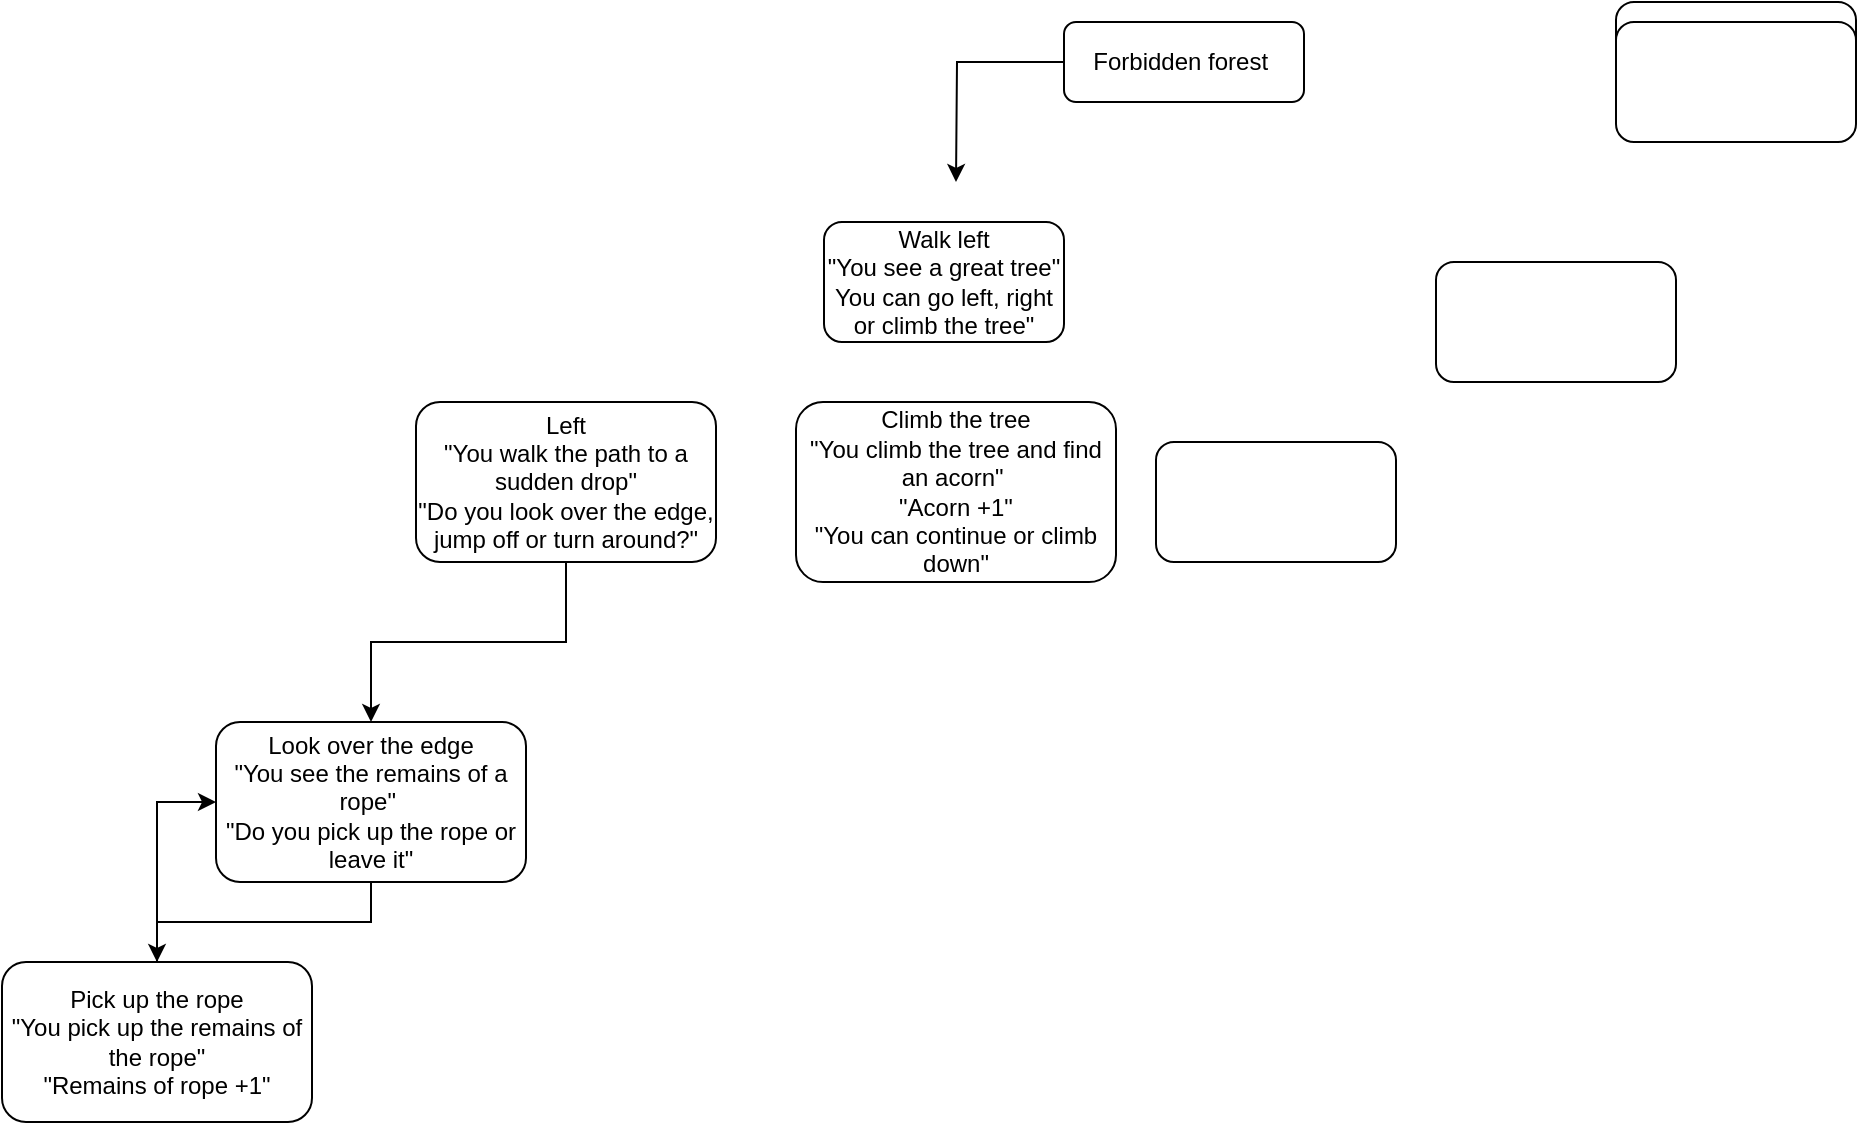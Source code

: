 <mxfile version="20.6.0" type="github">
  <diagram id="C5RBs43oDa-KdzZeNtuy" name="Page-1">
    <mxGraphModel dx="1613" dy="489" grid="1" gridSize="10" guides="1" tooltips="1" connect="1" arrows="1" fold="1" page="1" pageScale="1" pageWidth="827" pageHeight="1169" math="0" shadow="0">
      <root>
        <mxCell id="WIyWlLk6GJQsqaUBKTNV-0" />
        <mxCell id="WIyWlLk6GJQsqaUBKTNV-1" parent="WIyWlLk6GJQsqaUBKTNV-0" />
        <mxCell id="ti8c8m-xJgNzPXHYwZrE-12" style="edgeStyle=orthogonalEdgeStyle;rounded=0;orthogonalLoop=1;jettySize=auto;html=1;" edge="1" parent="WIyWlLk6GJQsqaUBKTNV-1" source="WIyWlLk6GJQsqaUBKTNV-3">
          <mxGeometry relative="1" as="geometry">
            <mxPoint x="300" y="110" as="targetPoint" />
          </mxGeometry>
        </mxCell>
        <mxCell id="WIyWlLk6GJQsqaUBKTNV-3" value="Forbidden forest&amp;nbsp;" style="rounded=1;whiteSpace=wrap;html=1;fontSize=12;glass=0;strokeWidth=1;shadow=0;" parent="WIyWlLk6GJQsqaUBKTNV-1" vertex="1">
          <mxGeometry x="354" y="30" width="120" height="40" as="geometry" />
        </mxCell>
        <mxCell id="ti8c8m-xJgNzPXHYwZrE-0" value="Walk left&lt;br&gt;&quot;You see a great tree&quot;&lt;br&gt;You can go left, right or climb the tree&quot;" style="rounded=1;whiteSpace=wrap;html=1;" vertex="1" parent="WIyWlLk6GJQsqaUBKTNV-1">
          <mxGeometry x="234" y="130" width="120" height="60" as="geometry" />
        </mxCell>
        <mxCell id="ti8c8m-xJgNzPXHYwZrE-1" value="" style="rounded=1;whiteSpace=wrap;html=1;" vertex="1" parent="WIyWlLk6GJQsqaUBKTNV-1">
          <mxGeometry x="540" y="150" width="120" height="60" as="geometry" />
        </mxCell>
        <mxCell id="ti8c8m-xJgNzPXHYwZrE-14" style="edgeStyle=orthogonalEdgeStyle;rounded=0;orthogonalLoop=1;jettySize=auto;html=1;" edge="1" parent="WIyWlLk6GJQsqaUBKTNV-1" source="ti8c8m-xJgNzPXHYwZrE-2" target="ti8c8m-xJgNzPXHYwZrE-13">
          <mxGeometry relative="1" as="geometry" />
        </mxCell>
        <mxCell id="ti8c8m-xJgNzPXHYwZrE-2" value="Left&lt;br&gt;&quot;You walk the path to a sudden drop&quot;&lt;br&gt;&quot;Do you look over the edge, jump off or turn around?&quot;" style="rounded=1;whiteSpace=wrap;html=1;" vertex="1" parent="WIyWlLk6GJQsqaUBKTNV-1">
          <mxGeometry x="30" y="220" width="150" height="80" as="geometry" />
        </mxCell>
        <mxCell id="ti8c8m-xJgNzPXHYwZrE-3" value="Climb the tree&lt;br&gt;&quot;You climb the tree and find an acorn&quot;&amp;nbsp;&lt;br&gt;&quot;Acorn +1&quot;&lt;br&gt;&quot;You can continue or climb down&quot;" style="rounded=1;whiteSpace=wrap;html=1;" vertex="1" parent="WIyWlLk6GJQsqaUBKTNV-1">
          <mxGeometry x="220" y="220" width="160" height="90" as="geometry" />
        </mxCell>
        <mxCell id="ti8c8m-xJgNzPXHYwZrE-4" value="" style="rounded=1;whiteSpace=wrap;html=1;" vertex="1" parent="WIyWlLk6GJQsqaUBKTNV-1">
          <mxGeometry x="400" y="240" width="120" height="60" as="geometry" />
        </mxCell>
        <mxCell id="ti8c8m-xJgNzPXHYwZrE-8" value="" style="rounded=1;whiteSpace=wrap;html=1;" vertex="1" parent="WIyWlLk6GJQsqaUBKTNV-1">
          <mxGeometry x="630" y="20" width="120" height="60" as="geometry" />
        </mxCell>
        <mxCell id="ti8c8m-xJgNzPXHYwZrE-9" value="" style="rounded=1;whiteSpace=wrap;html=1;" vertex="1" parent="WIyWlLk6GJQsqaUBKTNV-1">
          <mxGeometry x="630" y="30" width="120" height="60" as="geometry" />
        </mxCell>
        <mxCell id="ti8c8m-xJgNzPXHYwZrE-16" style="edgeStyle=orthogonalEdgeStyle;rounded=0;orthogonalLoop=1;jettySize=auto;html=1;" edge="1" parent="WIyWlLk6GJQsqaUBKTNV-1" source="ti8c8m-xJgNzPXHYwZrE-13" target="ti8c8m-xJgNzPXHYwZrE-15">
          <mxGeometry relative="1" as="geometry" />
        </mxCell>
        <mxCell id="ti8c8m-xJgNzPXHYwZrE-13" value="Look over the edge&lt;br&gt;&quot;You see the remains of a rope&quot;&amp;nbsp;&lt;br&gt;&quot;Do you pick up the rope or leave it&quot;" style="rounded=1;whiteSpace=wrap;html=1;" vertex="1" parent="WIyWlLk6GJQsqaUBKTNV-1">
          <mxGeometry x="-70" y="380" width="155" height="80" as="geometry" />
        </mxCell>
        <mxCell id="ti8c8m-xJgNzPXHYwZrE-17" style="edgeStyle=orthogonalEdgeStyle;rounded=0;orthogonalLoop=1;jettySize=auto;html=1;entryX=0;entryY=0.5;entryDx=0;entryDy=0;" edge="1" parent="WIyWlLk6GJQsqaUBKTNV-1" source="ti8c8m-xJgNzPXHYwZrE-15" target="ti8c8m-xJgNzPXHYwZrE-13">
          <mxGeometry relative="1" as="geometry" />
        </mxCell>
        <mxCell id="ti8c8m-xJgNzPXHYwZrE-15" value="Pick up the rope&lt;br&gt;&quot;You pick up the remains of the rope&quot;&lt;br&gt;&quot;Remains of rope +1&quot;&lt;br&gt;" style="rounded=1;whiteSpace=wrap;html=1;" vertex="1" parent="WIyWlLk6GJQsqaUBKTNV-1">
          <mxGeometry x="-177" y="500" width="155" height="80" as="geometry" />
        </mxCell>
      </root>
    </mxGraphModel>
  </diagram>
</mxfile>
